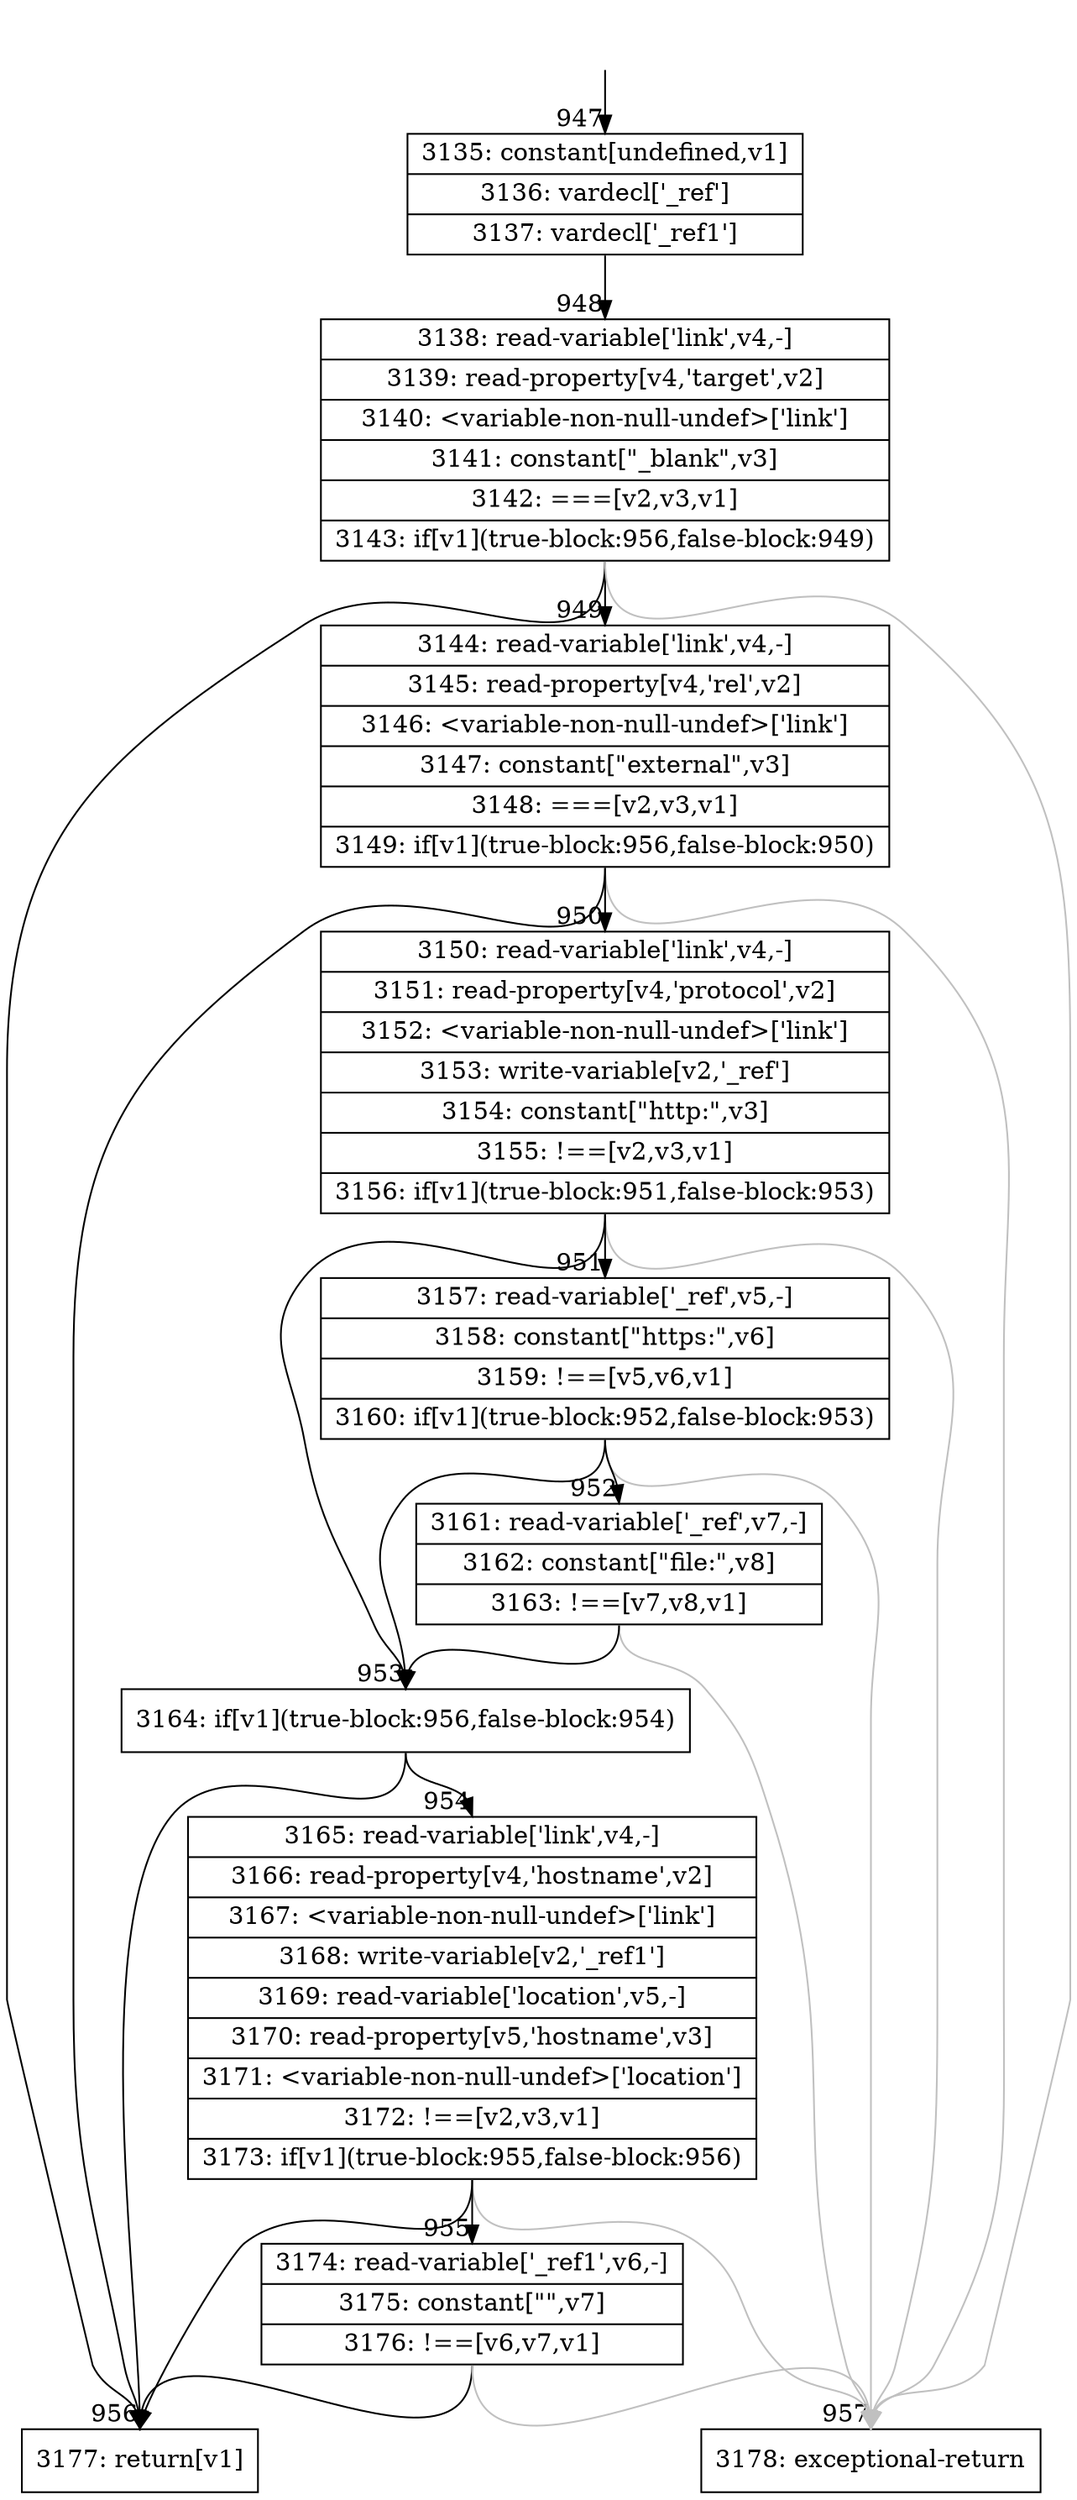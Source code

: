 digraph {
rankdir="TD"
BB_entry87[shape=none,label=""];
BB_entry87 -> BB947 [tailport=s, headport=n, headlabel="    947"]
BB947 [shape=record label="{3135: constant[undefined,v1]|3136: vardecl['_ref']|3137: vardecl['_ref1']}" ] 
BB947 -> BB948 [tailport=s, headport=n, headlabel="      948"]
BB948 [shape=record label="{3138: read-variable['link',v4,-]|3139: read-property[v4,'target',v2]|3140: \<variable-non-null-undef\>['link']|3141: constant[\"_blank\",v3]|3142: ===[v2,v3,v1]|3143: if[v1](true-block:956,false-block:949)}" ] 
BB948 -> BB956 [tailport=s, headport=n, headlabel="      956"]
BB948 -> BB949 [tailport=s, headport=n, headlabel="      949"]
BB948 -> BB957 [tailport=s, headport=n, color=gray, headlabel="      957"]
BB949 [shape=record label="{3144: read-variable['link',v4,-]|3145: read-property[v4,'rel',v2]|3146: \<variable-non-null-undef\>['link']|3147: constant[\"external\",v3]|3148: ===[v2,v3,v1]|3149: if[v1](true-block:956,false-block:950)}" ] 
BB949 -> BB956 [tailport=s, headport=n]
BB949 -> BB950 [tailport=s, headport=n, headlabel="      950"]
BB949 -> BB957 [tailport=s, headport=n, color=gray]
BB950 [shape=record label="{3150: read-variable['link',v4,-]|3151: read-property[v4,'protocol',v2]|3152: \<variable-non-null-undef\>['link']|3153: write-variable[v2,'_ref']|3154: constant[\"http:\",v3]|3155: !==[v2,v3,v1]|3156: if[v1](true-block:951,false-block:953)}" ] 
BB950 -> BB953 [tailport=s, headport=n, headlabel="      953"]
BB950 -> BB951 [tailport=s, headport=n, headlabel="      951"]
BB950 -> BB957 [tailport=s, headport=n, color=gray]
BB951 [shape=record label="{3157: read-variable['_ref',v5,-]|3158: constant[\"https:\",v6]|3159: !==[v5,v6,v1]|3160: if[v1](true-block:952,false-block:953)}" ] 
BB951 -> BB953 [tailport=s, headport=n]
BB951 -> BB952 [tailport=s, headport=n, headlabel="      952"]
BB951 -> BB957 [tailport=s, headport=n, color=gray]
BB952 [shape=record label="{3161: read-variable['_ref',v7,-]|3162: constant[\"file:\",v8]|3163: !==[v7,v8,v1]}" ] 
BB952 -> BB953 [tailport=s, headport=n]
BB952 -> BB957 [tailport=s, headport=n, color=gray]
BB953 [shape=record label="{3164: if[v1](true-block:956,false-block:954)}" ] 
BB953 -> BB956 [tailport=s, headport=n]
BB953 -> BB954 [tailport=s, headport=n, headlabel="      954"]
BB954 [shape=record label="{3165: read-variable['link',v4,-]|3166: read-property[v4,'hostname',v2]|3167: \<variable-non-null-undef\>['link']|3168: write-variable[v2,'_ref1']|3169: read-variable['location',v5,-]|3170: read-property[v5,'hostname',v3]|3171: \<variable-non-null-undef\>['location']|3172: !==[v2,v3,v1]|3173: if[v1](true-block:955,false-block:956)}" ] 
BB954 -> BB956 [tailport=s, headport=n]
BB954 -> BB955 [tailport=s, headport=n, headlabel="      955"]
BB954 -> BB957 [tailport=s, headport=n, color=gray]
BB955 [shape=record label="{3174: read-variable['_ref1',v6,-]|3175: constant[\"\",v7]|3176: !==[v6,v7,v1]}" ] 
BB955 -> BB956 [tailport=s, headport=n]
BB955 -> BB957 [tailport=s, headport=n, color=gray]
BB956 [shape=record label="{3177: return[v1]}" ] 
BB957 [shape=record label="{3178: exceptional-return}" ] 
//#$~ 913
}
